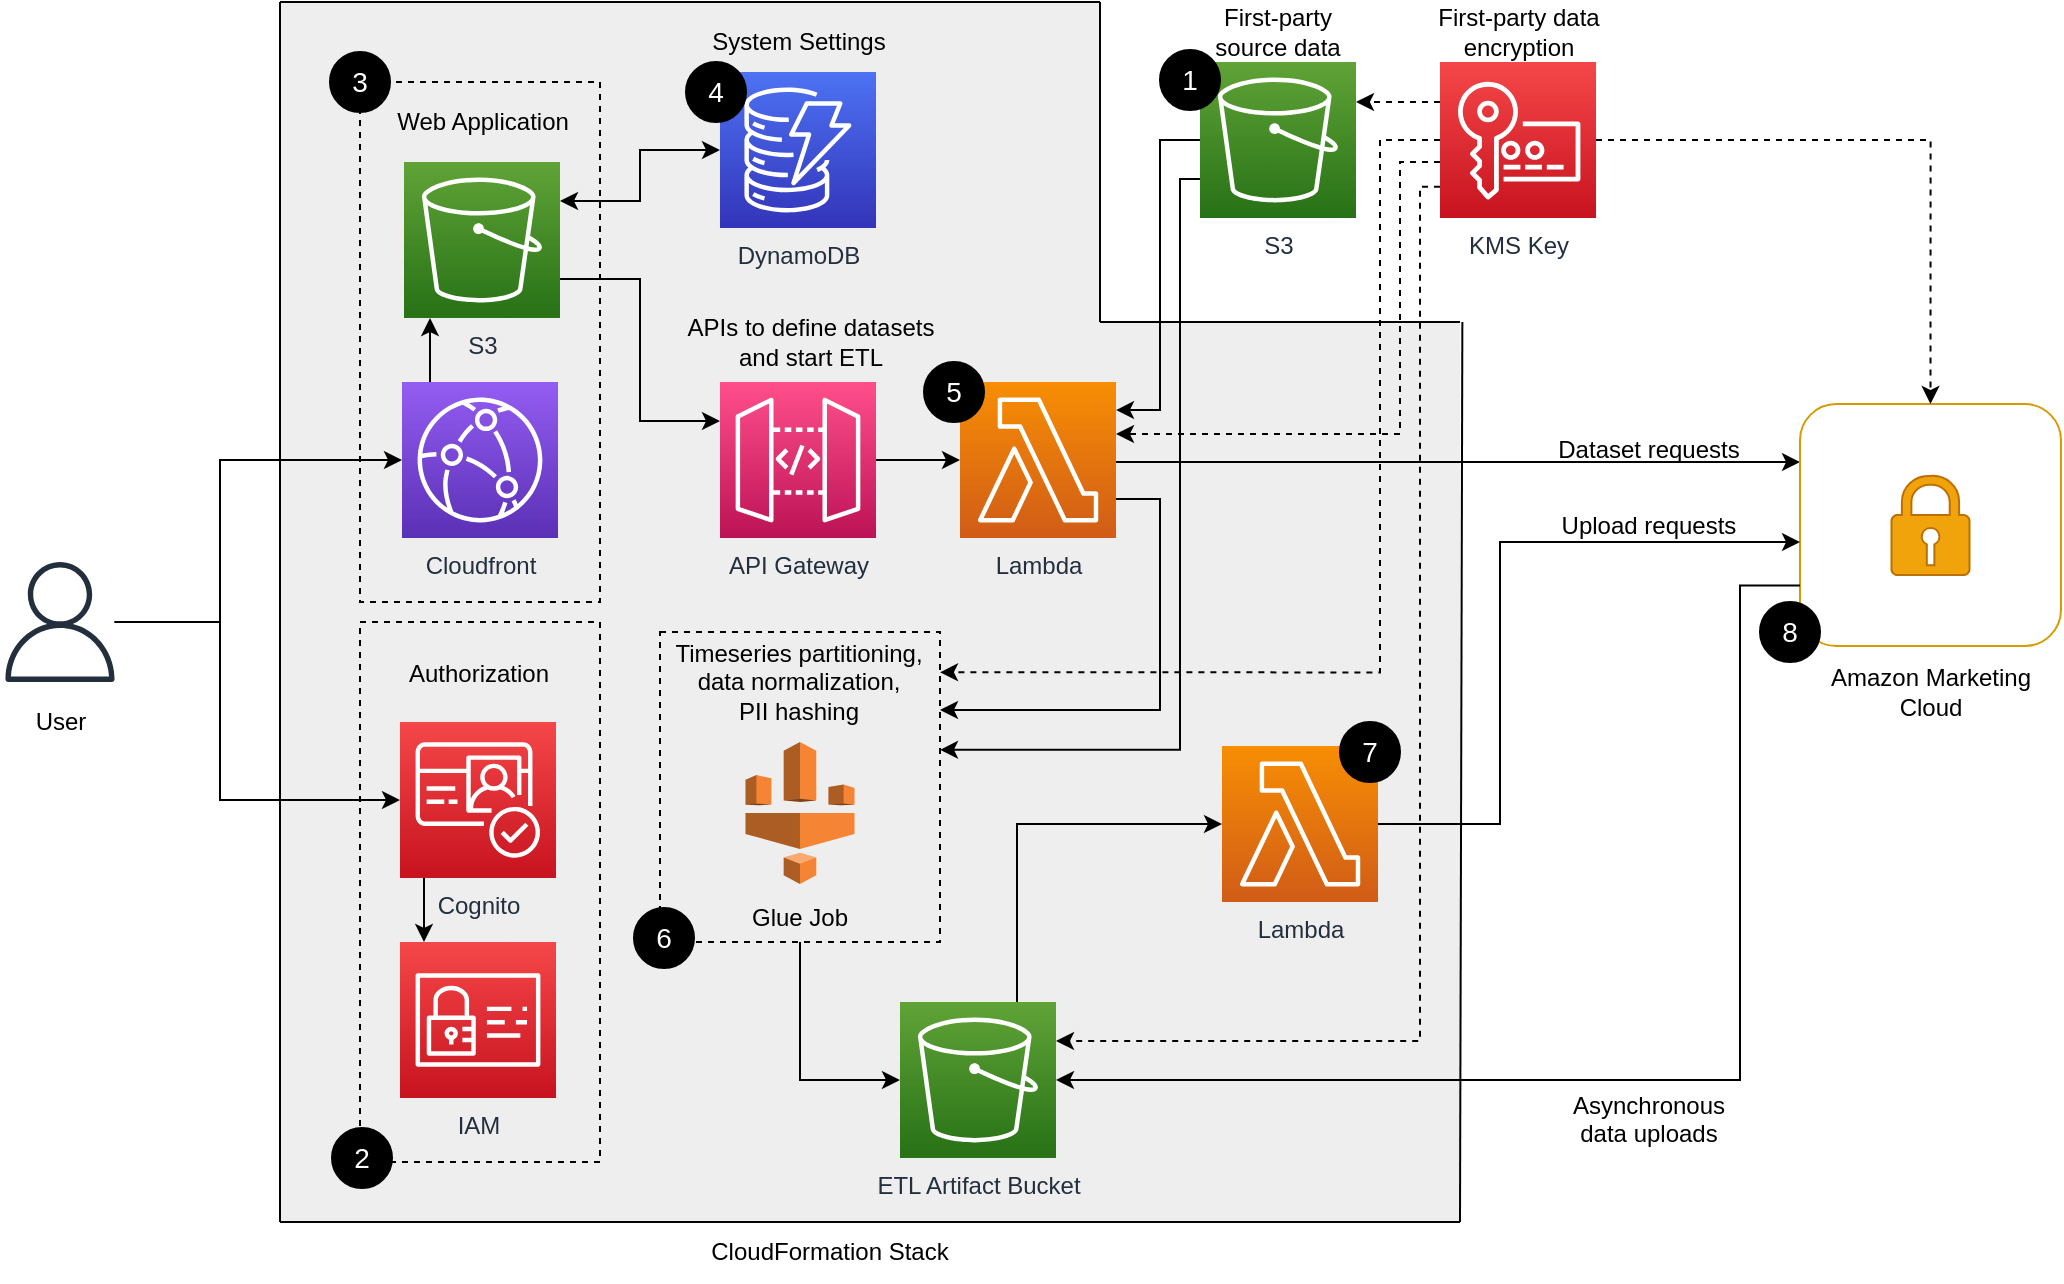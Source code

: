 <mxfile version="20.8.0" type="device"><diagram id="_cuE_KwEInZk2_PxRPIr" name="Page-1"><mxGraphModel dx="1303" dy="723" grid="1" gridSize="10" guides="1" tooltips="1" connect="1" arrows="1" fold="1" page="1" pageScale="1" pageWidth="1600" pageHeight="900" math="0" shadow="0"><root><mxCell id="0"/><mxCell id="1" parent="0"/><mxCell id="fMBytL_dAIINfpu3Wjnh-18" value="D" style="group" parent="1" vertex="1" connectable="0"><mxGeometry x="310" y="90" width="570" height="640" as="geometry"/></mxCell><mxCell id="fMBytL_dAIINfpu3Wjnh-12" value="" style="rounded=0;whiteSpace=wrap;html=1;fillColor=#eeeeee;strokeColor=none;labelPosition=center;verticalLabelPosition=bottom;align=center;verticalAlign=top;" parent="fMBytL_dAIINfpu3Wjnh-18" vertex="1"><mxGeometry x="410" y="160" width="180" height="450" as="geometry"/></mxCell><mxCell id="iPneFn4JYUXExMxY-nkZ-83" value="" style="rounded=0;whiteSpace=wrap;html=1;fillColor=#eeeeee;strokeColor=none;labelPosition=center;verticalLabelPosition=bottom;align=center;verticalAlign=top;" parent="fMBytL_dAIINfpu3Wjnh-18" vertex="1"><mxGeometry width="410" height="610" as="geometry"/></mxCell><mxCell id="fMBytL_dAIINfpu3Wjnh-13" value="CloudFormation Stack" style="text;html=1;strokeColor=none;fillColor=none;align=center;verticalAlign=middle;whiteSpace=wrap;rounded=0;" parent="fMBytL_dAIINfpu3Wjnh-18" vertex="1"><mxGeometry x="170" y="610" width="210" height="30" as="geometry"/></mxCell><mxCell id="fMBytL_dAIINfpu3Wjnh-7" value="" style="endArrow=none;html=1;rounded=0;entryX=0;entryY=0;entryDx=0;entryDy=0;exitX=0;exitY=1;exitDx=0;exitDy=0;" parent="fMBytL_dAIINfpu3Wjnh-18" source="iPneFn4JYUXExMxY-nkZ-83" target="iPneFn4JYUXExMxY-nkZ-83" edge="1"><mxGeometry width="50" height="50" relative="1" as="geometry"><mxPoint x="730" y="100" as="sourcePoint"/><mxPoint x="320.0" y="100" as="targetPoint"/></mxGeometry></mxCell><mxCell id="fMBytL_dAIINfpu3Wjnh-16" value="" style="group" parent="fMBytL_dAIINfpu3Wjnh-18" vertex="1" connectable="0"><mxGeometry x="434" width="130" height="108" as="geometry"/></mxCell><mxCell id="fMBytL_dAIINfpu3Wjnh-3" value="S3" style="sketch=0;points=[[0,0,0],[0.25,0,0],[0.5,0,0],[0.75,0,0],[1,0,0],[0,1,0],[0.25,1,0],[0.5,1,0],[0.75,1,0],[1,1,0],[0,0.25,0],[0,0.5,0],[0,0.75,0],[1,0.25,0],[1,0.5,0],[1,0.75,0]];outlineConnect=0;fontColor=#232F3E;gradientColor=#60A337;gradientDirection=north;fillColor=#277116;strokeColor=#ffffff;dashed=0;verticalLabelPosition=bottom;verticalAlign=top;align=center;html=1;fontSize=12;fontStyle=0;aspect=fixed;shape=mxgraph.aws4.resourceIcon;resIcon=mxgraph.aws4.s3;" parent="fMBytL_dAIINfpu3Wjnh-16" vertex="1"><mxGeometry x="26" y="30" width="78" height="78" as="geometry"/></mxCell><mxCell id="fMBytL_dAIINfpu3Wjnh-15" value="First-party &lt;br&gt;source data" style="text;html=1;strokeColor=none;fillColor=none;align=center;verticalAlign=middle;whiteSpace=wrap;rounded=0;" parent="fMBytL_dAIINfpu3Wjnh-16" vertex="1"><mxGeometry width="130" height="30" as="geometry"/></mxCell><mxCell id="JOjlctF0J3AFmNW1bYP8-7" value="1" style="ellipse;whiteSpace=wrap;html=1;aspect=fixed;fontSize=14;labelBackgroundColor=none;fontColor=#FFFFFF;fillColor=#000000;" parent="fMBytL_dAIINfpu3Wjnh-16" vertex="1"><mxGeometry x="6" y="24" width="30" height="30" as="geometry"/></mxCell><mxCell id="fMBytL_dAIINfpu3Wjnh-8" value="" style="endArrow=none;html=1;rounded=0;exitX=0;exitY=1;exitDx=0;exitDy=0;" parent="fMBytL_dAIINfpu3Wjnh-18" edge="1"><mxGeometry width="50" height="50" relative="1" as="geometry"><mxPoint x="590" y="610.0" as="sourcePoint"/><mxPoint x="591.18" y="160" as="targetPoint"/></mxGeometry></mxCell><mxCell id="iPneFn4JYUXExMxY-nkZ-104" value="APIs to define datasets &lt;br&gt;and start ETL" style="text;html=1;align=center;verticalAlign=middle;resizable=0;points=[];autosize=1;strokeColor=none;fillColor=none;" parent="fMBytL_dAIINfpu3Wjnh-18" vertex="1"><mxGeometry x="190" y="150" width="150" height="40" as="geometry"/></mxCell><mxCell id="V5Qg1MdF8LB_ClzbqBrZ-1" value="DynamoDB" style="sketch=0;points=[[0,0,0],[0.25,0,0],[0.5,0,0],[0.75,0,0],[1,0,0],[0,1,0],[0.25,1,0],[0.5,1,0],[0.75,1,0],[1,1,0],[0,0.25,0],[0,0.5,0],[0,0.75,0],[1,0.25,0],[1,0.5,0],[1,0.75,0]];outlineConnect=0;fontColor=#232F3E;gradientColor=#4D72F3;gradientDirection=north;fillColor=#3334B9;strokeColor=#ffffff;dashed=0;verticalLabelPosition=bottom;verticalAlign=top;align=center;html=1;fontSize=12;fontStyle=0;aspect=fixed;shape=mxgraph.aws4.resourceIcon;resIcon=mxgraph.aws4.dynamodb;" vertex="1" parent="fMBytL_dAIINfpu3Wjnh-18"><mxGeometry x="220" y="35" width="78" height="78" as="geometry"/></mxCell><mxCell id="V5Qg1MdF8LB_ClzbqBrZ-2" value="System Settings" style="text;html=1;align=center;verticalAlign=middle;resizable=0;points=[];autosize=1;strokeColor=none;fillColor=none;" vertex="1" parent="fMBytL_dAIINfpu3Wjnh-18"><mxGeometry x="204" y="5" width="110" height="30" as="geometry"/></mxCell><mxCell id="V5Qg1MdF8LB_ClzbqBrZ-4" value="4" style="ellipse;whiteSpace=wrap;html=1;aspect=fixed;fontSize=14;labelBackgroundColor=none;fontColor=#FFFFFF;fillColor=#000000;" vertex="1" parent="fMBytL_dAIINfpu3Wjnh-18"><mxGeometry x="203" y="30" width="30" height="30" as="geometry"/></mxCell><mxCell id="iPneFn4JYUXExMxY-nkZ-8" value="" style="rounded=0;whiteSpace=wrap;html=1;dashed=1;fillColor=none;" parent="1" vertex="1"><mxGeometry x="350" y="400" width="120" height="270" as="geometry"/></mxCell><mxCell id="iPneFn4JYUXExMxY-nkZ-12" value="" style="rounded=0;whiteSpace=wrap;html=1;dashed=1;fillColor=none;" parent="1" vertex="1"><mxGeometry x="350" y="130" width="120" height="260" as="geometry"/></mxCell><mxCell id="iPneFn4JYUXExMxY-nkZ-87" style="edgeStyle=orthogonalEdgeStyle;rounded=0;orthogonalLoop=1;jettySize=auto;html=1;exitX=1;exitY=0.75;exitDx=0;exitDy=0;exitPerimeter=0;entryX=0;entryY=0.25;entryDx=0;entryDy=0;entryPerimeter=0;" parent="1" source="iPneFn4JYUXExMxY-nkZ-1" target="iPneFn4JYUXExMxY-nkZ-6" edge="1"><mxGeometry relative="1" as="geometry"/></mxCell><mxCell id="iPneFn4JYUXExMxY-nkZ-1" value="S3" style="sketch=0;points=[[0,0,0],[0.25,0,0],[0.5,0,0],[0.75,0,0],[1,0,0],[0,1,0],[0.25,1,0],[0.5,1,0],[0.75,1,0],[1,1,0],[0,0.25,0],[0,0.5,0],[0,0.75,0],[1,0.25,0],[1,0.5,0],[1,0.75,0]];outlineConnect=0;fontColor=#232F3E;gradientColor=#60A337;gradientDirection=north;fillColor=#277116;strokeColor=#ffffff;dashed=0;verticalLabelPosition=bottom;verticalAlign=top;align=center;html=1;fontSize=12;fontStyle=0;aspect=fixed;shape=mxgraph.aws4.resourceIcon;resIcon=mxgraph.aws4.s3;" parent="1" vertex="1"><mxGeometry x="372" y="170" width="78" height="78" as="geometry"/></mxCell><mxCell id="iPneFn4JYUXExMxY-nkZ-97" value="" style="edgeStyle=orthogonalEdgeStyle;rounded=0;orthogonalLoop=1;jettySize=auto;html=1;" parent="1" edge="1"><mxGeometry relative="1" as="geometry"><mxPoint x="385" y="280" as="sourcePoint"/><mxPoint x="385" y="248" as="targetPoint"/><Array as="points"><mxPoint x="385" y="260"/><mxPoint x="385" y="260"/></Array></mxGeometry></mxCell><mxCell id="iPneFn4JYUXExMxY-nkZ-2" value="Cloudfront" style="sketch=0;points=[[0,0,0],[0.25,0,0],[0.5,0,0],[0.75,0,0],[1,0,0],[0,1,0],[0.25,1,0],[0.5,1,0],[0.75,1,0],[1,1,0],[0,0.25,0],[0,0.5,0],[0,0.75,0],[1,0.25,0],[1,0.5,0],[1,0.75,0]];outlineConnect=0;fontColor=#232F3E;gradientColor=#945DF2;gradientDirection=north;fillColor=#5A30B5;strokeColor=#ffffff;dashed=0;verticalLabelPosition=bottom;verticalAlign=top;align=center;html=1;fontSize=12;fontStyle=0;aspect=fixed;shape=mxgraph.aws4.resourceIcon;resIcon=mxgraph.aws4.cloudfront;" parent="1" vertex="1"><mxGeometry x="371" y="280" width="78" height="78" as="geometry"/></mxCell><mxCell id="iPneFn4JYUXExMxY-nkZ-96" style="edgeStyle=orthogonalEdgeStyle;rounded=0;orthogonalLoop=1;jettySize=auto;html=1;entryX=0.5;entryY=0;entryDx=0;entryDy=0;entryPerimeter=0;" parent="1" edge="1"><mxGeometry relative="1" as="geometry"><mxPoint x="382" y="528" as="sourcePoint"/><mxPoint x="382" y="560" as="targetPoint"/></mxGeometry></mxCell><mxCell id="iPneFn4JYUXExMxY-nkZ-5" value="Lambda" style="sketch=0;points=[[0,0,0,0,0],[0,0.26,0,0,0],[0,0.5,0,0,0],[0,0.76,0,0,0],[0,1,0,0,0],[0.26,0,0,0,0],[0.26,1,0,0,0],[0.5,0,0,0,0],[0.5,1,0,0,0],[0.76,0,0,0,0],[0.76,1,0,0,0],[1,0,0,0,0],[1,0.18,0,0,0],[1,0.33,0,0,0],[1,0.5,0,0,0],[1,0.76,0,0,0],[1,1,0,0,0]];outlineConnect=0;fontColor=#232F3E;gradientColor=#F78E04;gradientDirection=north;fillColor=#D05C17;strokeColor=#ffffff;dashed=0;verticalLabelPosition=bottom;verticalAlign=top;align=center;html=1;fontSize=12;fontStyle=0;aspect=fixed;shape=mxgraph.aws4.resourceIcon;resIcon=mxgraph.aws4.lambda;" parent="1" vertex="1"><mxGeometry x="650" y="280" width="78" height="78" as="geometry"/></mxCell><mxCell id="iPneFn4JYUXExMxY-nkZ-3" value="Cognito" style="sketch=0;points=[[0,0,0],[0.25,0,0],[0.5,0,0],[0.75,0,0],[1,0,0],[0,1,0],[0.25,1,0],[0.5,1,0],[0.75,1,0],[1,1,0],[0,0.25,0],[0,0.5,0],[0,0.75,0],[1,0.25,0],[1,0.5,0],[1,0.75,0]];outlineConnect=0;fontColor=#232F3E;gradientColor=#F54749;gradientDirection=north;fillColor=#C7131F;strokeColor=#ffffff;dashed=0;verticalLabelPosition=bottom;verticalAlign=top;align=center;html=1;fontSize=12;fontStyle=0;aspect=fixed;shape=mxgraph.aws4.resourceIcon;resIcon=mxgraph.aws4.cognito;" parent="1" vertex="1"><mxGeometry x="370" y="450" width="78" height="78" as="geometry"/></mxCell><mxCell id="iPneFn4JYUXExMxY-nkZ-4" value="IAM" style="sketch=0;points=[[0,0,0],[0.25,0,0],[0.5,0,0],[0.75,0,0],[1,0,0],[0,1,0],[0.25,1,0],[0.5,1,0],[0.75,1,0],[1,1,0],[0,0.25,0],[0,0.5,0],[0,0.75,0],[1,0.25,0],[1,0.5,0],[1,0.75,0]];outlineConnect=0;fontColor=#232F3E;gradientColor=#F54749;gradientDirection=north;fillColor=#C7131F;strokeColor=#ffffff;dashed=0;verticalLabelPosition=bottom;verticalAlign=top;align=center;html=1;fontSize=12;fontStyle=0;aspect=fixed;shape=mxgraph.aws4.resourceIcon;resIcon=mxgraph.aws4.identity_and_access_management;" parent="1" vertex="1"><mxGeometry x="370" y="560" width="78" height="78" as="geometry"/></mxCell><mxCell id="iPneFn4JYUXExMxY-nkZ-120" value="" style="edgeStyle=orthogonalEdgeStyle;rounded=0;orthogonalLoop=1;jettySize=auto;html=1;" parent="1" source="iPneFn4JYUXExMxY-nkZ-5" target="iPneFn4JYUXExMxY-nkZ-14" edge="1"><mxGeometry relative="1" as="geometry"><mxPoint x="808" y="319" as="targetPoint"/><Array as="points"><mxPoint x="980" y="320"/><mxPoint x="980" y="320"/></Array></mxGeometry></mxCell><mxCell id="ZxhiXK9kisY5sYXzv-GY-4" style="edgeStyle=orthogonalEdgeStyle;rounded=0;orthogonalLoop=1;jettySize=auto;html=1;exitX=1;exitY=0.75;exitDx=0;exitDy=0;exitPerimeter=0;entryX=1;entryY=0.25;entryDx=0;entryDy=0;entryPerimeter=0;" parent="1" source="iPneFn4JYUXExMxY-nkZ-5" target="iPneFn4JYUXExMxY-nkZ-123" edge="1"><mxGeometry relative="1" as="geometry"><Array as="points"><mxPoint x="750" y="339"/><mxPoint x="750" y="444"/><mxPoint x="640" y="444"/></Array></mxGeometry></mxCell><mxCell id="iPneFn4JYUXExMxY-nkZ-88" style="edgeStyle=orthogonalEdgeStyle;rounded=0;orthogonalLoop=1;jettySize=auto;html=1;exitX=1;exitY=0.5;exitDx=0;exitDy=0;exitPerimeter=0;entryX=0;entryY=0.5;entryDx=0;entryDy=0;entryPerimeter=0;" parent="1" source="iPneFn4JYUXExMxY-nkZ-6" target="iPneFn4JYUXExMxY-nkZ-5" edge="1"><mxGeometry relative="1" as="geometry"/></mxCell><mxCell id="iPneFn4JYUXExMxY-nkZ-6" value="API Gateway" style="sketch=0;points=[[0,0,0],[0.25,0,0],[0.5,0,0],[0.75,0,0],[1,0,0],[0,1,0],[0.25,1,0],[0.5,1,0],[0.75,1,0],[1,1,0],[0,0.25,0],[0,0.5,0],[0,0.75,0],[1,0.25,0],[1,0.5,0],[1,0.75,0]];outlineConnect=0;fontColor=#232F3E;gradientColor=#FF4F8B;gradientDirection=north;fillColor=#BC1356;strokeColor=#ffffff;dashed=0;verticalLabelPosition=bottom;verticalAlign=top;align=center;html=1;fontSize=12;fontStyle=0;aspect=fixed;shape=mxgraph.aws4.resourceIcon;resIcon=mxgraph.aws4.api_gateway;" parent="1" vertex="1"><mxGeometry x="530" y="280" width="78" height="78" as="geometry"/></mxCell><mxCell id="iPneFn4JYUXExMxY-nkZ-9" value="Authorization" style="text;html=1;align=center;verticalAlign=middle;resizable=0;points=[];autosize=1;strokeColor=none;fillColor=none;" parent="1" vertex="1"><mxGeometry x="364" y="411" width="90" height="30" as="geometry"/></mxCell><mxCell id="iPneFn4JYUXExMxY-nkZ-11" value="Web Application" style="text;html=1;align=center;verticalAlign=middle;resizable=0;points=[];autosize=1;strokeColor=none;fillColor=none;" parent="1" vertex="1"><mxGeometry x="361" y="140" width="100" height="20" as="geometry"/></mxCell><mxCell id="ZxhiXK9kisY5sYXzv-GY-21" style="edgeStyle=orthogonalEdgeStyle;rounded=0;orthogonalLoop=1;jettySize=auto;html=1;exitX=0.75;exitY=0;exitDx=0;exitDy=0;exitPerimeter=0;entryX=0;entryY=0.5;entryDx=0;entryDy=0;entryPerimeter=0;fontColor=#B3B3B3;endArrow=classic;endFill=1;" parent="1" source="iPneFn4JYUXExMxY-nkZ-76" target="ZxhiXK9kisY5sYXzv-GY-20" edge="1"><mxGeometry relative="1" as="geometry"/></mxCell><mxCell id="iPneFn4JYUXExMxY-nkZ-76" value="ETL Artifact Bucket" style="sketch=0;points=[[0,0,0],[0.25,0,0],[0.5,0,0],[0.75,0,0],[1,0,0],[0,1,0],[0.25,1,0],[0.5,1,0],[0.75,1,0],[1,1,0],[0,0.25,0],[0,0.5,0],[0,0.75,0],[1,0.25,0],[1,0.5,0],[1,0.75,0]];outlineConnect=0;fontColor=#232F3E;gradientColor=#60A337;gradientDirection=north;fillColor=#277116;strokeColor=#ffffff;dashed=0;verticalLabelPosition=bottom;verticalAlign=top;align=center;html=1;fontSize=12;fontStyle=0;aspect=fixed;shape=mxgraph.aws4.resourceIcon;resIcon=mxgraph.aws4.s3;" parent="1" vertex="1"><mxGeometry x="620" y="590" width="78" height="78" as="geometry"/></mxCell><mxCell id="iPneFn4JYUXExMxY-nkZ-91" style="edgeStyle=orthogonalEdgeStyle;rounded=0;orthogonalLoop=1;jettySize=auto;html=1;entryX=0;entryY=0.5;entryDx=0;entryDy=0;entryPerimeter=0;" parent="1" source="iPneFn4JYUXExMxY-nkZ-81" target="iPneFn4JYUXExMxY-nkZ-2" edge="1"><mxGeometry relative="1" as="geometry"><Array as="points"><mxPoint x="280" y="400"/><mxPoint x="280" y="319"/></Array></mxGeometry></mxCell><mxCell id="iPneFn4JYUXExMxY-nkZ-94" style="edgeStyle=orthogonalEdgeStyle;rounded=0;orthogonalLoop=1;jettySize=auto;html=1;entryX=0;entryY=0.5;entryDx=0;entryDy=0;entryPerimeter=0;" parent="1" source="iPneFn4JYUXExMxY-nkZ-81" target="iPneFn4JYUXExMxY-nkZ-3" edge="1"><mxGeometry relative="1" as="geometry"><Array as="points"><mxPoint x="280" y="400"/><mxPoint x="280" y="489"/></Array></mxGeometry></mxCell><mxCell id="iPneFn4JYUXExMxY-nkZ-81" value="" style="sketch=0;outlineConnect=0;fontColor=#232F3E;gradientColor=none;fillColor=#232F3D;strokeColor=none;dashed=0;verticalLabelPosition=bottom;verticalAlign=top;align=center;html=1;fontSize=12;fontStyle=0;aspect=fixed;pointerEvents=1;shape=mxgraph.aws4.user;" parent="1" vertex="1"><mxGeometry x="170" y="370" width="60" height="60" as="geometry"/></mxCell><mxCell id="iPneFn4JYUXExMxY-nkZ-86" value="" style="group" parent="1" vertex="1" connectable="0"><mxGeometry x="1070" y="291" width="130.5" height="159" as="geometry"/></mxCell><mxCell id="iPneFn4JYUXExMxY-nkZ-75" value="Amazon Marketing&lt;br&gt;Cloud" style="text;html=1;align=center;verticalAlign=middle;resizable=0;points=[];autosize=1;strokeColor=none;fillColor=none;" parent="iPneFn4JYUXExMxY-nkZ-86" vertex="1"><mxGeometry x="5.25" y="129" width="120" height="30" as="geometry"/></mxCell><mxCell id="iPneFn4JYUXExMxY-nkZ-79" value="" style="group" parent="iPneFn4JYUXExMxY-nkZ-86" vertex="1" connectable="0"><mxGeometry width="130.5" height="121" as="geometry"/></mxCell><mxCell id="iPneFn4JYUXExMxY-nkZ-14" value="" style="rounded=1;whiteSpace=wrap;html=1;fillColor=none;strokeColor=#d79b00;gradientColor=none;fontStyle=1" parent="iPneFn4JYUXExMxY-nkZ-79" vertex="1"><mxGeometry width="130.5" height="121" as="geometry"/></mxCell><mxCell id="iPneFn4JYUXExMxY-nkZ-13" value="" style="sketch=0;aspect=fixed;pointerEvents=1;shadow=0;dashed=0;html=1;strokeColor=#BD7000;labelPosition=center;verticalLabelPosition=bottom;verticalAlign=top;align=center;fillColor=#f0a30a;shape=mxgraph.mscae.enterprise.lock;fontColor=#000000;fontStyle=1" parent="iPneFn4JYUXExMxY-nkZ-79" vertex="1"><mxGeometry x="45.75" y="35.5" width="39" height="50" as="geometry"/></mxCell><mxCell id="iPneFn4JYUXExMxY-nkZ-106" value="Asynchronous data uploads" style="text;whiteSpace=wrap;html=1;align=center;" parent="1" vertex="1"><mxGeometry x="946.5" y="628" width="95" height="40" as="geometry"/></mxCell><mxCell id="ZxhiXK9kisY5sYXzv-GY-15" style="edgeStyle=orthogonalEdgeStyle;rounded=0;orthogonalLoop=1;jettySize=auto;html=1;entryX=0;entryY=0.5;entryDx=0;entryDy=0;entryPerimeter=0;fontColor=#B3B3B3;endArrow=classic;endFill=1;" parent="1" source="iPneFn4JYUXExMxY-nkZ-123" target="iPneFn4JYUXExMxY-nkZ-76" edge="1"><mxGeometry relative="1" as="geometry"/></mxCell><mxCell id="ZxhiXK9kisY5sYXzv-GY-22" style="edgeStyle=orthogonalEdgeStyle;rounded=0;orthogonalLoop=1;jettySize=auto;html=1;fontColor=#B3B3B3;endArrow=classic;endFill=1;" parent="1" source="ZxhiXK9kisY5sYXzv-GY-20" edge="1"><mxGeometry relative="1" as="geometry"><mxPoint x="1070" y="360" as="targetPoint"/><Array as="points"><mxPoint x="920" y="501"/><mxPoint x="920" y="360"/><mxPoint x="1070" y="360"/></Array></mxGeometry></mxCell><mxCell id="ZxhiXK9kisY5sYXzv-GY-20" value="Lambda" style="sketch=0;points=[[0,0,0],[0.25,0,0],[0.5,0,0],[0.75,0,0],[1,0,0],[0,1,0],[0.25,1,0],[0.5,1,0],[0.75,1,0],[1,1,0],[0,0.25,0],[0,0.5,0],[0,0.75,0],[1,0.25,0],[1,0.5,0],[1,0.75,0]];outlineConnect=0;fontColor=#232F3E;gradientColor=#F78E04;gradientDirection=north;fillColor=#D05C17;strokeColor=#ffffff;dashed=0;verticalLabelPosition=bottom;verticalAlign=top;align=center;html=1;fontSize=12;fontStyle=0;aspect=fixed;shape=mxgraph.aws4.resourceIcon;resIcon=mxgraph.aws4.lambda;" parent="1" vertex="1"><mxGeometry x="781" y="462" width="78" height="78" as="geometry"/></mxCell><mxCell id="ZxhiXK9kisY5sYXzv-GY-25" style="edgeStyle=orthogonalEdgeStyle;rounded=0;orthogonalLoop=1;jettySize=auto;html=1;exitX=0;exitY=0.75;exitDx=0;exitDy=0;fontColor=#B3B3B3;endArrow=classic;endFill=1;" parent="1" source="iPneFn4JYUXExMxY-nkZ-14" target="iPneFn4JYUXExMxY-nkZ-76" edge="1"><mxGeometry relative="1" as="geometry"><Array as="points"><mxPoint x="1040" y="382"/><mxPoint x="1040" y="629"/></Array><mxPoint x="838.989" y="629" as="targetPoint"/></mxGeometry></mxCell><mxCell id="iPneFn4JYUXExMxY-nkZ-124" value="Timeseries partitioning, &lt;br&gt;data normalization, &lt;br&gt;PII hashing" style="text;html=1;align=center;verticalAlign=middle;resizable=0;points=[];autosize=1;strokeColor=none;fillColor=none;" parent="1" vertex="1"><mxGeometry x="494" y="400" width="150" height="60" as="geometry"/></mxCell><mxCell id="ZxhiXK9kisY5sYXzv-GY-1" value="" style="outlineConnect=0;dashed=0;verticalLabelPosition=bottom;verticalAlign=top;align=center;html=1;shape=mxgraph.aws3.glue;fillColor=#F58534;gradientColor=none;" parent="1" vertex="1"><mxGeometry x="542.75" y="460" width="54.5" height="71" as="geometry"/></mxCell><mxCell id="fMBytL_dAIINfpu3Wjnh-14" value="" style="edgeStyle=orthogonalEdgeStyle;rounded=0;orthogonalLoop=1;jettySize=auto;html=1;entryX=1;entryY=0.18;entryDx=0;entryDy=0;entryPerimeter=0;" parent="1" source="fMBytL_dAIINfpu3Wjnh-3" target="iPneFn4JYUXExMxY-nkZ-5" edge="1"><mxGeometry relative="1" as="geometry"><Array as="points"><mxPoint x="750" y="159"/><mxPoint x="750" y="294"/></Array><mxPoint x="728" y="310" as="targetPoint"/></mxGeometry></mxCell><mxCell id="fMBytL_dAIINfpu3Wjnh-6" value="" style="endArrow=none;html=1;rounded=0;entryX=0;entryY=0;entryDx=0;entryDy=0;exitX=0;exitY=0;exitDx=0;exitDy=0;" parent="1" target="iPneFn4JYUXExMxY-nkZ-83" edge="1"><mxGeometry width="50" height="50" relative="1" as="geometry"><mxPoint x="720" y="90" as="sourcePoint"/><mxPoint x="790" y="420" as="targetPoint"/></mxGeometry></mxCell><mxCell id="fMBytL_dAIINfpu3Wjnh-9" value="" style="endArrow=none;html=1;rounded=0;entryX=1;entryY=1;entryDx=0;entryDy=0;" parent="1" target="fMBytL_dAIINfpu3Wjnh-12" edge="1"><mxGeometry width="50" height="50" relative="1" as="geometry"><mxPoint x="310" y="700" as="sourcePoint"/><mxPoint x="880" y="700" as="targetPoint"/></mxGeometry></mxCell><mxCell id="fMBytL_dAIINfpu3Wjnh-10" value="" style="endArrow=none;html=1;rounded=0;entryX=1;entryY=0;entryDx=0;entryDy=0;exitX=0;exitY=1;exitDx=0;exitDy=0;" parent="1" target="fMBytL_dAIINfpu3Wjnh-12" edge="1"><mxGeometry width="50" height="50" relative="1" as="geometry"><mxPoint x="720" y="250" as="sourcePoint"/><mxPoint x="880" y="250" as="targetPoint"/></mxGeometry></mxCell><mxCell id="fMBytL_dAIINfpu3Wjnh-11" value="" style="endArrow=none;html=1;rounded=0;entryX=0;entryY=0;entryDx=0;entryDy=0;exitX=0;exitY=1;exitDx=0;exitDy=0;" parent="1" edge="1"><mxGeometry width="50" height="50" relative="1" as="geometry"><mxPoint x="720" y="250" as="sourcePoint"/><mxPoint x="720" y="90" as="targetPoint"/></mxGeometry></mxCell><mxCell id="fMBytL_dAIINfpu3Wjnh-21" style="edgeStyle=orthogonalEdgeStyle;rounded=0;orthogonalLoop=1;jettySize=auto;html=1;exitX=0;exitY=0.75;exitDx=0;exitDy=0;exitPerimeter=0;entryX=1;entryY=0.38;entryDx=0;entryDy=0;entryPerimeter=0;" parent="1" source="fMBytL_dAIINfpu3Wjnh-3" target="iPneFn4JYUXExMxY-nkZ-123" edge="1"><mxGeometry relative="1" as="geometry"><mxPoint x="660" y="482" as="targetPoint"/><Array as="points"><mxPoint x="760" y="179"/><mxPoint x="760" y="464"/></Array></mxGeometry></mxCell><mxCell id="yZ5jKrHeEGfl_LueO8YB-3" style="edgeStyle=orthogonalEdgeStyle;rounded=0;orthogonalLoop=1;jettySize=auto;html=1;entryX=1;entryY=0.33;entryDx=0;entryDy=0;entryPerimeter=0;dashed=1;" parent="1" target="iPneFn4JYUXExMxY-nkZ-5" edge="1"><mxGeometry relative="1" as="geometry"><mxPoint x="890" y="170" as="sourcePoint"/><Array as="points"><mxPoint x="890" y="170"/><mxPoint x="870" y="170"/><mxPoint x="870" y="306"/><mxPoint x="728" y="306"/></Array></mxGeometry></mxCell><mxCell id="yZ5jKrHeEGfl_LueO8YB-4" style="edgeStyle=orthogonalEdgeStyle;rounded=0;orthogonalLoop=1;jettySize=auto;html=1;exitX=0;exitY=0.5;exitDx=0;exitDy=0;exitPerimeter=0;entryX=1;entryY=0.13;entryDx=0;entryDy=0;entryPerimeter=0;dashed=1;" parent="1" source="yZ5jKrHeEGfl_LueO8YB-2" target="iPneFn4JYUXExMxY-nkZ-123" edge="1"><mxGeometry relative="1" as="geometry"><Array as="points"><mxPoint x="860" y="159"/><mxPoint x="860" y="425"/></Array></mxGeometry></mxCell><mxCell id="yZ5jKrHeEGfl_LueO8YB-5" style="edgeStyle=orthogonalEdgeStyle;rounded=0;orthogonalLoop=1;jettySize=auto;html=1;exitX=1;exitY=0.5;exitDx=0;exitDy=0;exitPerimeter=0;entryX=0.5;entryY=0;entryDx=0;entryDy=0;dashed=1;" parent="1" source="yZ5jKrHeEGfl_LueO8YB-2" target="iPneFn4JYUXExMxY-nkZ-14" edge="1"><mxGeometry relative="1" as="geometry"/></mxCell><mxCell id="yZ5jKrHeEGfl_LueO8YB-6" style="edgeStyle=orthogonalEdgeStyle;rounded=0;orthogonalLoop=1;jettySize=auto;html=1;entryX=1;entryY=0.25;entryDx=0;entryDy=0;entryPerimeter=0;exitX=0;exitY=0.8;exitDx=0;exitDy=0;exitPerimeter=0;dashed=1;" parent="1" source="yZ5jKrHeEGfl_LueO8YB-2" target="iPneFn4JYUXExMxY-nkZ-76" edge="1"><mxGeometry relative="1" as="geometry"><Array as="points"><mxPoint x="880" y="182"/><mxPoint x="880" y="610"/></Array></mxGeometry></mxCell><mxCell id="yZ5jKrHeEGfl_LueO8YB-11" style="edgeStyle=orthogonalEdgeStyle;rounded=0;orthogonalLoop=1;jettySize=auto;html=1;dashed=1;" parent="1" source="yZ5jKrHeEGfl_LueO8YB-2" edge="1"><mxGeometry relative="1" as="geometry"><mxPoint x="848" y="140" as="targetPoint"/><Array as="points"><mxPoint x="848" y="140"/></Array></mxGeometry></mxCell><mxCell id="yZ5jKrHeEGfl_LueO8YB-2" value="KMS Key" style="sketch=0;outlineConnect=0;fontColor=#232F3E;gradientColor=#F54749;gradientDirection=north;fillColor=#C7131F;strokeColor=#ffffff;dashed=0;verticalLabelPosition=bottom;verticalAlign=top;align=center;html=1;fontSize=12;fontStyle=0;aspect=fixed;shape=mxgraph.aws4.resourceIcon;resIcon=mxgraph.aws4.key_management_service;points=[[0,0.2,0,0,0],[0,0.4,0,0,0],[0,0.6,0,0,0],[0,0.8,0,0,0],[1,0.5,0,0,0]];" parent="1" vertex="1"><mxGeometry x="890" y="120" width="78" height="78" as="geometry"/></mxCell><mxCell id="iPneFn4JYUXExMxY-nkZ-123" value="&lt;div&gt;&lt;br&gt;&lt;/div&gt;&lt;div&gt;&lt;br&gt;&lt;/div&gt;&lt;div&gt;&lt;br&gt;&lt;/div&gt;&lt;div&gt;&lt;br&gt;&lt;/div&gt;&lt;div&gt;&lt;br&gt;&lt;/div&gt;&lt;div&gt;&lt;br&gt;&lt;/div&gt;&lt;div&gt;&lt;br&gt;&lt;/div&gt;&lt;div&gt;&lt;br&gt;&lt;/div&gt;&lt;div&gt;&lt;br&gt;&lt;/div&gt;&lt;div&gt;Glue Job&lt;br&gt;&lt;/div&gt;" style="rounded=0;whiteSpace=wrap;html=1;dashed=1;fillColor=none;points=[[0,0,0,0,0],[0,0.25,0,0,0],[0,0.5,0,0,0],[0,0.75,0,0,0],[0,1,0,0,0],[0.25,0,0,0,0],[0.25,1,0,0,0],[0.5,0,0,0,0],[0.5,1,0,0,0],[0.75,0,0,0,0],[0.75,1,0,0,0],[1,0,0,0,0],[1,0.13,0,0,0],[1,0.25,0,0,0],[1,0.38,0,0,0],[1,0.5,0,0,0],[1,0.75,0,0,0],[1,1,0,0,0]];" parent="1" vertex="1"><mxGeometry x="500" y="405" width="140" height="155" as="geometry"/></mxCell><mxCell id="yZ5jKrHeEGfl_LueO8YB-9" value="First-party data encryption" style="text;html=1;strokeColor=none;fillColor=none;align=center;verticalAlign=middle;whiteSpace=wrap;rounded=0;" parent="1" vertex="1"><mxGeometry x="883.5" y="90" width="91" height="30" as="geometry"/></mxCell><mxCell id="JOjlctF0J3AFmNW1bYP8-4" value="Upload requests " style="text;whiteSpace=wrap;html=1;align=center;" parent="1" vertex="1"><mxGeometry x="946.5" y="338" width="95" height="20" as="geometry"/></mxCell><mxCell id="JOjlctF0J3AFmNW1bYP8-5" value="Dataset requests" style="text;whiteSpace=wrap;html=1;align=center;" parent="1" vertex="1"><mxGeometry x="946.5" y="300" width="95" height="20" as="geometry"/></mxCell><mxCell id="JOjlctF0J3AFmNW1bYP8-6" value="User" style="text;html=1;align=center;verticalAlign=middle;resizable=0;points=[];autosize=1;strokeColor=none;fillColor=none;" parent="1" vertex="1"><mxGeometry x="175" y="435" width="50" height="30" as="geometry"/></mxCell><mxCell id="JOjlctF0J3AFmNW1bYP8-11" value="6" style="ellipse;whiteSpace=wrap;html=1;aspect=fixed;fontSize=14;labelBackgroundColor=none;fontColor=#FFFFFF;fillColor=#000000;" parent="1" vertex="1"><mxGeometry x="487" y="543" width="30" height="30" as="geometry"/></mxCell><mxCell id="JOjlctF0J3AFmNW1bYP8-12" value="7" style="ellipse;whiteSpace=wrap;html=1;aspect=fixed;fontSize=14;labelBackgroundColor=none;fontColor=#FFFFFF;fillColor=#000000;" parent="1" vertex="1"><mxGeometry x="840" y="450" width="30" height="30" as="geometry"/></mxCell><mxCell id="JOjlctF0J3AFmNW1bYP8-13" value="8" style="ellipse;whiteSpace=wrap;html=1;aspect=fixed;fontSize=14;labelBackgroundColor=none;fontColor=#FFFFFF;fillColor=#000000;" parent="1" vertex="1"><mxGeometry x="1050" y="390" width="30" height="30" as="geometry"/></mxCell><mxCell id="JOjlctF0J3AFmNW1bYP8-16" value="5" style="ellipse;whiteSpace=wrap;html=1;aspect=fixed;fontSize=14;labelBackgroundColor=none;fontColor=#FFFFFF;fillColor=#000000;" parent="1" vertex="1"><mxGeometry x="632" y="270" width="30" height="30" as="geometry"/></mxCell><mxCell id="JOjlctF0J3AFmNW1bYP8-18" value="3" style="ellipse;whiteSpace=wrap;html=1;aspect=fixed;fontSize=14;labelBackgroundColor=none;fontColor=#FFFFFF;fillColor=#000000;" parent="1" vertex="1"><mxGeometry x="335" y="115" width="30" height="30" as="geometry"/></mxCell><mxCell id="JOjlctF0J3AFmNW1bYP8-19" value="2" style="ellipse;whiteSpace=wrap;html=1;aspect=fixed;fontSize=14;labelBackgroundColor=none;fontColor=#FFFFFF;fillColor=#000000;" parent="1" vertex="1"><mxGeometry x="336" y="653" width="30" height="30" as="geometry"/></mxCell><mxCell id="V5Qg1MdF8LB_ClzbqBrZ-3" style="edgeStyle=orthogonalEdgeStyle;rounded=0;orthogonalLoop=1;jettySize=auto;html=1;exitX=1;exitY=0.25;exitDx=0;exitDy=0;exitPerimeter=0;entryX=0;entryY=0.5;entryDx=0;entryDy=0;entryPerimeter=0;startArrow=classic;startFill=1;" edge="1" parent="1" source="iPneFn4JYUXExMxY-nkZ-1" target="V5Qg1MdF8LB_ClzbqBrZ-1"><mxGeometry relative="1" as="geometry"><mxPoint x="460" y="219" as="sourcePoint"/><mxPoint x="540" y="309.5" as="targetPoint"/></mxGeometry></mxCell></root></mxGraphModel></diagram></mxfile>
